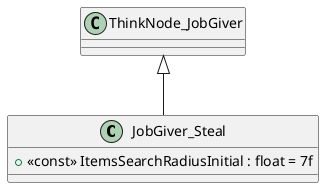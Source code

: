 @startuml
class JobGiver_Steal {
    + <<const>> ItemsSearchRadiusInitial : float = 7f
}
ThinkNode_JobGiver <|-- JobGiver_Steal
@enduml

